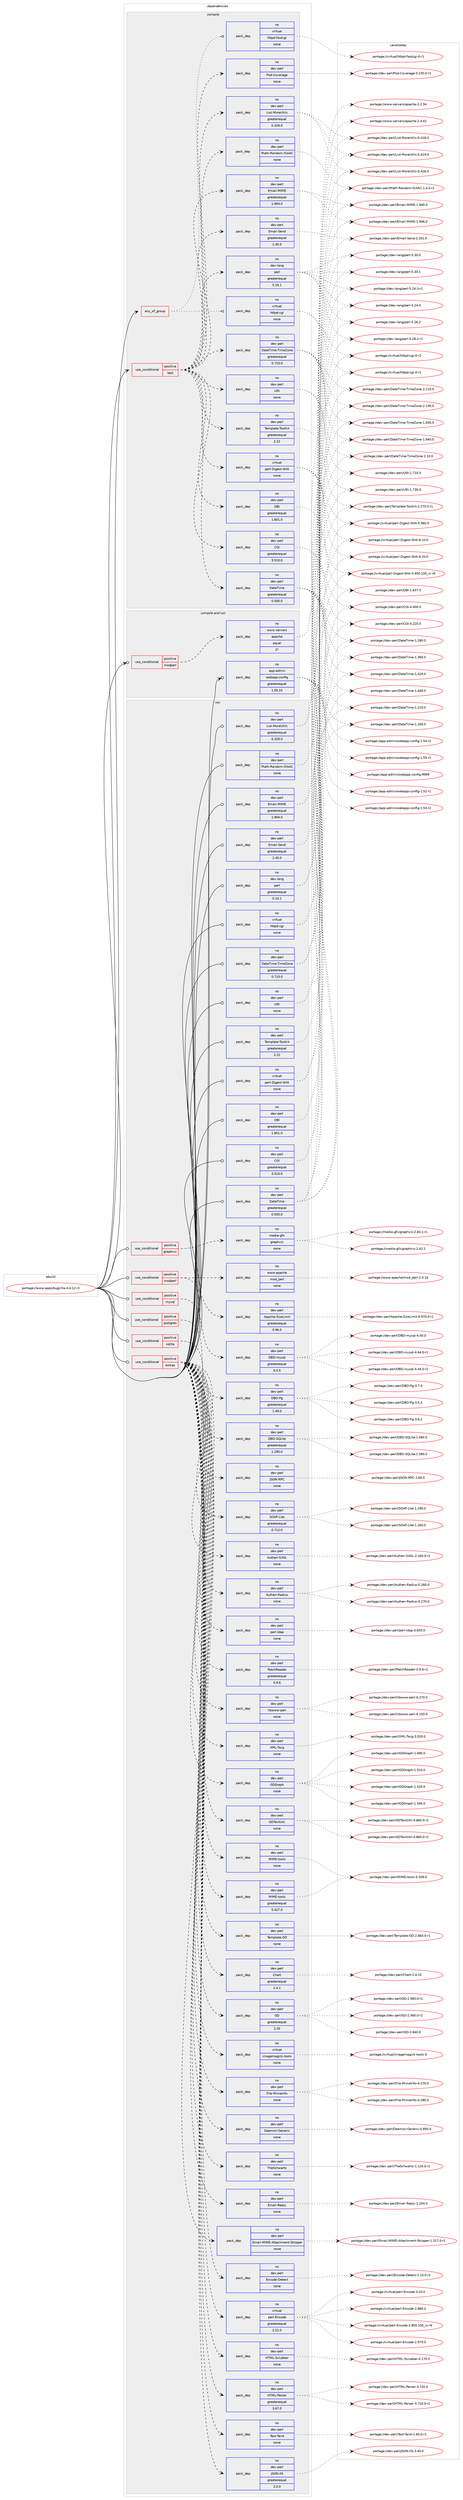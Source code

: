digraph prolog {

# *************
# Graph options
# *************

newrank=true;
concentrate=true;
compound=true;
graph [rankdir=LR,fontname=Helvetica,fontsize=10,ranksep=1.5];#, ranksep=2.5, nodesep=0.2];
edge  [arrowhead=vee];
node  [fontname=Helvetica,fontsize=10];

# **********
# The ebuild
# **********

subgraph cluster_leftcol {
color=gray;
rank=same;
label=<<i>ebuild</i>>;
id [label="portage://www-apps/bugzilla-4.4.12-r2", color=red, width=4, href="../www-apps/bugzilla-4.4.12-r2.svg"];
}

# ****************
# The dependencies
# ****************

subgraph cluster_midcol {
color=gray;
label=<<i>dependencies</i>>;
subgraph cluster_compile {
fillcolor="#eeeeee";
style=filled;
label=<<i>compile</i>>;
subgraph any7465 {
dependency436766 [label=<<TABLE BORDER="0" CELLBORDER="1" CELLSPACING="0" CELLPADDING="4"><TR><TD CELLPADDING="10">any_of_group</TD></TR></TABLE>>, shape=none, color=red];subgraph pack323791 {
dependency436767 [label=<<TABLE BORDER="0" CELLBORDER="1" CELLSPACING="0" CELLPADDING="4" WIDTH="220"><TR><TD ROWSPAN="6" CELLPADDING="30">pack_dep</TD></TR><TR><TD WIDTH="110">no</TD></TR><TR><TD>virtual</TD></TR><TR><TD>httpd-cgi</TD></TR><TR><TD>none</TD></TR><TR><TD></TD></TR></TABLE>>, shape=none, color=blue];
}
dependency436766:e -> dependency436767:w [weight=20,style="dotted",arrowhead="oinv"];
subgraph pack323792 {
dependency436768 [label=<<TABLE BORDER="0" CELLBORDER="1" CELLSPACING="0" CELLPADDING="4" WIDTH="220"><TR><TD ROWSPAN="6" CELLPADDING="30">pack_dep</TD></TR><TR><TD WIDTH="110">no</TD></TR><TR><TD>virtual</TD></TR><TR><TD>httpd-fastcgi</TD></TR><TR><TD>none</TD></TR><TR><TD></TD></TR></TABLE>>, shape=none, color=blue];
}
dependency436766:e -> dependency436768:w [weight=20,style="dotted",arrowhead="oinv"];
}
id:e -> dependency436766:w [weight=20,style="solid",arrowhead="vee"];
subgraph cond105246 {
dependency436769 [label=<<TABLE BORDER="0" CELLBORDER="1" CELLSPACING="0" CELLPADDING="4"><TR><TD ROWSPAN="3" CELLPADDING="10">use_conditional</TD></TR><TR><TD>positive</TD></TR><TR><TD>test</TD></TR></TABLE>>, shape=none, color=red];
subgraph pack323793 {
dependency436770 [label=<<TABLE BORDER="0" CELLBORDER="1" CELLSPACING="0" CELLPADDING="4" WIDTH="220"><TR><TD ROWSPAN="6" CELLPADDING="30">pack_dep</TD></TR><TR><TD WIDTH="110">no</TD></TR><TR><TD>dev-perl</TD></TR><TR><TD>Pod-Coverage</TD></TR><TR><TD>none</TD></TR><TR><TD></TD></TR></TABLE>>, shape=none, color=blue];
}
dependency436769:e -> dependency436770:w [weight=20,style="dashed",arrowhead="vee"];
subgraph pack323794 {
dependency436771 [label=<<TABLE BORDER="0" CELLBORDER="1" CELLSPACING="0" CELLPADDING="4" WIDTH="220"><TR><TD ROWSPAN="6" CELLPADDING="30">pack_dep</TD></TR><TR><TD WIDTH="110">no</TD></TR><TR><TD>dev-lang</TD></TR><TR><TD>perl</TD></TR><TR><TD>greaterequal</TD></TR><TR><TD>5.10.1</TD></TR></TABLE>>, shape=none, color=blue];
}
dependency436769:e -> dependency436771:w [weight=20,style="dashed",arrowhead="vee"];
subgraph pack323795 {
dependency436772 [label=<<TABLE BORDER="0" CELLBORDER="1" CELLSPACING="0" CELLPADDING="4" WIDTH="220"><TR><TD ROWSPAN="6" CELLPADDING="30">pack_dep</TD></TR><TR><TD WIDTH="110">no</TD></TR><TR><TD>dev-perl</TD></TR><TR><TD>CGI</TD></TR><TR><TD>greaterequal</TD></TR><TR><TD>3.510.0</TD></TR></TABLE>>, shape=none, color=blue];
}
dependency436769:e -> dependency436772:w [weight=20,style="dashed",arrowhead="vee"];
subgraph pack323796 {
dependency436773 [label=<<TABLE BORDER="0" CELLBORDER="1" CELLSPACING="0" CELLPADDING="4" WIDTH="220"><TR><TD ROWSPAN="6" CELLPADDING="30">pack_dep</TD></TR><TR><TD WIDTH="110">no</TD></TR><TR><TD>virtual</TD></TR><TR><TD>perl-Digest-SHA</TD></TR><TR><TD>none</TD></TR><TR><TD></TD></TR></TABLE>>, shape=none, color=blue];
}
dependency436769:e -> dependency436773:w [weight=20,style="dashed",arrowhead="vee"];
subgraph pack323797 {
dependency436774 [label=<<TABLE BORDER="0" CELLBORDER="1" CELLSPACING="0" CELLPADDING="4" WIDTH="220"><TR><TD ROWSPAN="6" CELLPADDING="30">pack_dep</TD></TR><TR><TD WIDTH="110">no</TD></TR><TR><TD>dev-perl</TD></TR><TR><TD>DateTime</TD></TR><TR><TD>greaterequal</TD></TR><TR><TD>0.500.0</TD></TR></TABLE>>, shape=none, color=blue];
}
dependency436769:e -> dependency436774:w [weight=20,style="dashed",arrowhead="vee"];
subgraph pack323798 {
dependency436775 [label=<<TABLE BORDER="0" CELLBORDER="1" CELLSPACING="0" CELLPADDING="4" WIDTH="220"><TR><TD ROWSPAN="6" CELLPADDING="30">pack_dep</TD></TR><TR><TD WIDTH="110">no</TD></TR><TR><TD>dev-perl</TD></TR><TR><TD>DateTime-TimeZone</TD></TR><TR><TD>greaterequal</TD></TR><TR><TD>0.710.0</TD></TR></TABLE>>, shape=none, color=blue];
}
dependency436769:e -> dependency436775:w [weight=20,style="dashed",arrowhead="vee"];
subgraph pack323799 {
dependency436776 [label=<<TABLE BORDER="0" CELLBORDER="1" CELLSPACING="0" CELLPADDING="4" WIDTH="220"><TR><TD ROWSPAN="6" CELLPADDING="30">pack_dep</TD></TR><TR><TD WIDTH="110">no</TD></TR><TR><TD>dev-perl</TD></TR><TR><TD>DBI</TD></TR><TR><TD>greaterequal</TD></TR><TR><TD>1.601.0</TD></TR></TABLE>>, shape=none, color=blue];
}
dependency436769:e -> dependency436776:w [weight=20,style="dashed",arrowhead="vee"];
subgraph pack323800 {
dependency436777 [label=<<TABLE BORDER="0" CELLBORDER="1" CELLSPACING="0" CELLPADDING="4" WIDTH="220"><TR><TD ROWSPAN="6" CELLPADDING="30">pack_dep</TD></TR><TR><TD WIDTH="110">no</TD></TR><TR><TD>dev-perl</TD></TR><TR><TD>Template-Toolkit</TD></TR><TR><TD>greaterequal</TD></TR><TR><TD>2.22</TD></TR></TABLE>>, shape=none, color=blue];
}
dependency436769:e -> dependency436777:w [weight=20,style="dashed",arrowhead="vee"];
subgraph pack323801 {
dependency436778 [label=<<TABLE BORDER="0" CELLBORDER="1" CELLSPACING="0" CELLPADDING="4" WIDTH="220"><TR><TD ROWSPAN="6" CELLPADDING="30">pack_dep</TD></TR><TR><TD WIDTH="110">no</TD></TR><TR><TD>dev-perl</TD></TR><TR><TD>Email-Send</TD></TR><TR><TD>greaterequal</TD></TR><TR><TD>2.40.0</TD></TR></TABLE>>, shape=none, color=blue];
}
dependency436769:e -> dependency436778:w [weight=20,style="dashed",arrowhead="vee"];
subgraph pack323802 {
dependency436779 [label=<<TABLE BORDER="0" CELLBORDER="1" CELLSPACING="0" CELLPADDING="4" WIDTH="220"><TR><TD ROWSPAN="6" CELLPADDING="30">pack_dep</TD></TR><TR><TD WIDTH="110">no</TD></TR><TR><TD>dev-perl</TD></TR><TR><TD>Email-MIME</TD></TR><TR><TD>greaterequal</TD></TR><TR><TD>1.904.0</TD></TR></TABLE>>, shape=none, color=blue];
}
dependency436769:e -> dependency436779:w [weight=20,style="dashed",arrowhead="vee"];
subgraph pack323803 {
dependency436780 [label=<<TABLE BORDER="0" CELLBORDER="1" CELLSPACING="0" CELLPADDING="4" WIDTH="220"><TR><TD ROWSPAN="6" CELLPADDING="30">pack_dep</TD></TR><TR><TD WIDTH="110">no</TD></TR><TR><TD>dev-perl</TD></TR><TR><TD>URI</TD></TR><TR><TD>none</TD></TR><TR><TD></TD></TR></TABLE>>, shape=none, color=blue];
}
dependency436769:e -> dependency436780:w [weight=20,style="dashed",arrowhead="vee"];
subgraph pack323804 {
dependency436781 [label=<<TABLE BORDER="0" CELLBORDER="1" CELLSPACING="0" CELLPADDING="4" WIDTH="220"><TR><TD ROWSPAN="6" CELLPADDING="30">pack_dep</TD></TR><TR><TD WIDTH="110">no</TD></TR><TR><TD>dev-perl</TD></TR><TR><TD>List-MoreUtils</TD></TR><TR><TD>greaterequal</TD></TR><TR><TD>0.329.0</TD></TR></TABLE>>, shape=none, color=blue];
}
dependency436769:e -> dependency436781:w [weight=20,style="dashed",arrowhead="vee"];
subgraph pack323805 {
dependency436782 [label=<<TABLE BORDER="0" CELLBORDER="1" CELLSPACING="0" CELLPADDING="4" WIDTH="220"><TR><TD ROWSPAN="6" CELLPADDING="30">pack_dep</TD></TR><TR><TD WIDTH="110">no</TD></TR><TR><TD>dev-perl</TD></TR><TR><TD>Math-Random-ISAAC</TD></TR><TR><TD>none</TD></TR><TR><TD></TD></TR></TABLE>>, shape=none, color=blue];
}
dependency436769:e -> dependency436782:w [weight=20,style="dashed",arrowhead="vee"];
}
id:e -> dependency436769:w [weight=20,style="solid",arrowhead="vee"];
}
subgraph cluster_compileandrun {
fillcolor="#eeeeee";
style=filled;
label=<<i>compile and run</i>>;
subgraph cond105247 {
dependency436783 [label=<<TABLE BORDER="0" CELLBORDER="1" CELLSPACING="0" CELLPADDING="4"><TR><TD ROWSPAN="3" CELLPADDING="10">use_conditional</TD></TR><TR><TD>positive</TD></TR><TR><TD>modperl</TD></TR></TABLE>>, shape=none, color=red];
subgraph pack323806 {
dependency436784 [label=<<TABLE BORDER="0" CELLBORDER="1" CELLSPACING="0" CELLPADDING="4" WIDTH="220"><TR><TD ROWSPAN="6" CELLPADDING="30">pack_dep</TD></TR><TR><TD WIDTH="110">no</TD></TR><TR><TD>www-servers</TD></TR><TR><TD>apache</TD></TR><TR><TD>equal</TD></TR><TR><TD>2*</TD></TR></TABLE>>, shape=none, color=blue];
}
dependency436783:e -> dependency436784:w [weight=20,style="dashed",arrowhead="vee"];
}
id:e -> dependency436783:w [weight=20,style="solid",arrowhead="odotvee"];
subgraph pack323807 {
dependency436785 [label=<<TABLE BORDER="0" CELLBORDER="1" CELLSPACING="0" CELLPADDING="4" WIDTH="220"><TR><TD ROWSPAN="6" CELLPADDING="30">pack_dep</TD></TR><TR><TD WIDTH="110">no</TD></TR><TR><TD>app-admin</TD></TR><TR><TD>webapp-config</TD></TR><TR><TD>greaterequal</TD></TR><TR><TD>1.50.15</TD></TR></TABLE>>, shape=none, color=blue];
}
id:e -> dependency436785:w [weight=20,style="solid",arrowhead="odotvee"];
}
subgraph cluster_run {
fillcolor="#eeeeee";
style=filled;
label=<<i>run</i>>;
subgraph cond105248 {
dependency436786 [label=<<TABLE BORDER="0" CELLBORDER="1" CELLSPACING="0" CELLPADDING="4"><TR><TD ROWSPAN="3" CELLPADDING="10">use_conditional</TD></TR><TR><TD>positive</TD></TR><TR><TD>extras</TD></TR></TABLE>>, shape=none, color=red];
subgraph pack323808 {
dependency436787 [label=<<TABLE BORDER="0" CELLBORDER="1" CELLSPACING="0" CELLPADDING="4" WIDTH="220"><TR><TD ROWSPAN="6" CELLPADDING="30">pack_dep</TD></TR><TR><TD WIDTH="110">no</TD></TR><TR><TD>dev-perl</TD></TR><TR><TD>GD</TD></TR><TR><TD>greaterequal</TD></TR><TR><TD>2.35</TD></TR></TABLE>>, shape=none, color=blue];
}
dependency436786:e -> dependency436787:w [weight=20,style="dashed",arrowhead="vee"];
subgraph pack323809 {
dependency436788 [label=<<TABLE BORDER="0" CELLBORDER="1" CELLSPACING="0" CELLPADDING="4" WIDTH="220"><TR><TD ROWSPAN="6" CELLPADDING="30">pack_dep</TD></TR><TR><TD WIDTH="110">no</TD></TR><TR><TD>dev-perl</TD></TR><TR><TD>Chart</TD></TR><TR><TD>greaterequal</TD></TR><TR><TD>2.4.1</TD></TR></TABLE>>, shape=none, color=blue];
}
dependency436786:e -> dependency436788:w [weight=20,style="dashed",arrowhead="vee"];
subgraph pack323810 {
dependency436789 [label=<<TABLE BORDER="0" CELLBORDER="1" CELLSPACING="0" CELLPADDING="4" WIDTH="220"><TR><TD ROWSPAN="6" CELLPADDING="30">pack_dep</TD></TR><TR><TD WIDTH="110">no</TD></TR><TR><TD>dev-perl</TD></TR><TR><TD>Template-GD</TD></TR><TR><TD>none</TD></TR><TR><TD></TD></TR></TABLE>>, shape=none, color=blue];
}
dependency436786:e -> dependency436789:w [weight=20,style="dashed",arrowhead="vee"];
subgraph pack323811 {
dependency436790 [label=<<TABLE BORDER="0" CELLBORDER="1" CELLSPACING="0" CELLPADDING="4" WIDTH="220"><TR><TD ROWSPAN="6" CELLPADDING="30">pack_dep</TD></TR><TR><TD WIDTH="110">no</TD></TR><TR><TD>dev-perl</TD></TR><TR><TD>GDTextUtil</TD></TR><TR><TD>none</TD></TR><TR><TD></TD></TR></TABLE>>, shape=none, color=blue];
}
dependency436786:e -> dependency436790:w [weight=20,style="dashed",arrowhead="vee"];
subgraph pack323812 {
dependency436791 [label=<<TABLE BORDER="0" CELLBORDER="1" CELLSPACING="0" CELLPADDING="4" WIDTH="220"><TR><TD ROWSPAN="6" CELLPADDING="30">pack_dep</TD></TR><TR><TD WIDTH="110">no</TD></TR><TR><TD>dev-perl</TD></TR><TR><TD>GDGraph</TD></TR><TR><TD>none</TD></TR><TR><TD></TD></TR></TABLE>>, shape=none, color=blue];
}
dependency436786:e -> dependency436791:w [weight=20,style="dashed",arrowhead="vee"];
subgraph pack323813 {
dependency436792 [label=<<TABLE BORDER="0" CELLBORDER="1" CELLSPACING="0" CELLPADDING="4" WIDTH="220"><TR><TD ROWSPAN="6" CELLPADDING="30">pack_dep</TD></TR><TR><TD WIDTH="110">no</TD></TR><TR><TD>dev-perl</TD></TR><TR><TD>XML-Twig</TD></TR><TR><TD>none</TD></TR><TR><TD></TD></TR></TABLE>>, shape=none, color=blue];
}
dependency436786:e -> dependency436792:w [weight=20,style="dashed",arrowhead="vee"];
subgraph pack323814 {
dependency436793 [label=<<TABLE BORDER="0" CELLBORDER="1" CELLSPACING="0" CELLPADDING="4" WIDTH="220"><TR><TD ROWSPAN="6" CELLPADDING="30">pack_dep</TD></TR><TR><TD WIDTH="110">no</TD></TR><TR><TD>dev-perl</TD></TR><TR><TD>MIME-tools</TD></TR><TR><TD>greaterequal</TD></TR><TR><TD>5.427.0</TD></TR></TABLE>>, shape=none, color=blue];
}
dependency436786:e -> dependency436793:w [weight=20,style="dashed",arrowhead="vee"];
subgraph pack323815 {
dependency436794 [label=<<TABLE BORDER="0" CELLBORDER="1" CELLSPACING="0" CELLPADDING="4" WIDTH="220"><TR><TD ROWSPAN="6" CELLPADDING="30">pack_dep</TD></TR><TR><TD WIDTH="110">no</TD></TR><TR><TD>dev-perl</TD></TR><TR><TD>libwww-perl</TD></TR><TR><TD>none</TD></TR><TR><TD></TD></TR></TABLE>>, shape=none, color=blue];
}
dependency436786:e -> dependency436794:w [weight=20,style="dashed",arrowhead="vee"];
subgraph pack323816 {
dependency436795 [label=<<TABLE BORDER="0" CELLBORDER="1" CELLSPACING="0" CELLPADDING="4" WIDTH="220"><TR><TD ROWSPAN="6" CELLPADDING="30">pack_dep</TD></TR><TR><TD WIDTH="110">no</TD></TR><TR><TD>dev-perl</TD></TR><TR><TD>PatchReader</TD></TR><TR><TD>greaterequal</TD></TR><TR><TD>0.9.6</TD></TR></TABLE>>, shape=none, color=blue];
}
dependency436786:e -> dependency436795:w [weight=20,style="dashed",arrowhead="vee"];
subgraph pack323817 {
dependency436796 [label=<<TABLE BORDER="0" CELLBORDER="1" CELLSPACING="0" CELLPADDING="4" WIDTH="220"><TR><TD ROWSPAN="6" CELLPADDING="30">pack_dep</TD></TR><TR><TD WIDTH="110">no</TD></TR><TR><TD>dev-perl</TD></TR><TR><TD>perl-ldap</TD></TR><TR><TD>none</TD></TR><TR><TD></TD></TR></TABLE>>, shape=none, color=blue];
}
dependency436786:e -> dependency436796:w [weight=20,style="dashed",arrowhead="vee"];
subgraph pack323818 {
dependency436797 [label=<<TABLE BORDER="0" CELLBORDER="1" CELLSPACING="0" CELLPADDING="4" WIDTH="220"><TR><TD ROWSPAN="6" CELLPADDING="30">pack_dep</TD></TR><TR><TD WIDTH="110">no</TD></TR><TR><TD>dev-perl</TD></TR><TR><TD>Authen-Radius</TD></TR><TR><TD>none</TD></TR><TR><TD></TD></TR></TABLE>>, shape=none, color=blue];
}
dependency436786:e -> dependency436797:w [weight=20,style="dashed",arrowhead="vee"];
subgraph pack323819 {
dependency436798 [label=<<TABLE BORDER="0" CELLBORDER="1" CELLSPACING="0" CELLPADDING="4" WIDTH="220"><TR><TD ROWSPAN="6" CELLPADDING="30">pack_dep</TD></TR><TR><TD WIDTH="110">no</TD></TR><TR><TD>dev-perl</TD></TR><TR><TD>Authen-SASL</TD></TR><TR><TD>none</TD></TR><TR><TD></TD></TR></TABLE>>, shape=none, color=blue];
}
dependency436786:e -> dependency436798:w [weight=20,style="dashed",arrowhead="vee"];
subgraph pack323820 {
dependency436799 [label=<<TABLE BORDER="0" CELLBORDER="1" CELLSPACING="0" CELLPADDING="4" WIDTH="220"><TR><TD ROWSPAN="6" CELLPADDING="30">pack_dep</TD></TR><TR><TD WIDTH="110">no</TD></TR><TR><TD>dev-perl</TD></TR><TR><TD>SOAP-Lite</TD></TR><TR><TD>greaterequal</TD></TR><TR><TD>0.712.0</TD></TR></TABLE>>, shape=none, color=blue];
}
dependency436786:e -> dependency436799:w [weight=20,style="dashed",arrowhead="vee"];
subgraph pack323821 {
dependency436800 [label=<<TABLE BORDER="0" CELLBORDER="1" CELLSPACING="0" CELLPADDING="4" WIDTH="220"><TR><TD ROWSPAN="6" CELLPADDING="30">pack_dep</TD></TR><TR><TD WIDTH="110">no</TD></TR><TR><TD>dev-perl</TD></TR><TR><TD>JSON-RPC</TD></TR><TR><TD>none</TD></TR><TR><TD></TD></TR></TABLE>>, shape=none, color=blue];
}
dependency436786:e -> dependency436800:w [weight=20,style="dashed",arrowhead="vee"];
subgraph pack323822 {
dependency436801 [label=<<TABLE BORDER="0" CELLBORDER="1" CELLSPACING="0" CELLPADDING="4" WIDTH="220"><TR><TD ROWSPAN="6" CELLPADDING="30">pack_dep</TD></TR><TR><TD WIDTH="110">no</TD></TR><TR><TD>dev-perl</TD></TR><TR><TD>JSON-XS</TD></TR><TR><TD>greaterequal</TD></TR><TR><TD>2.0.0</TD></TR></TABLE>>, shape=none, color=blue];
}
dependency436786:e -> dependency436801:w [weight=20,style="dashed",arrowhead="vee"];
subgraph pack323823 {
dependency436802 [label=<<TABLE BORDER="0" CELLBORDER="1" CELLSPACING="0" CELLPADDING="4" WIDTH="220"><TR><TD ROWSPAN="6" CELLPADDING="30">pack_dep</TD></TR><TR><TD WIDTH="110">no</TD></TR><TR><TD>dev-perl</TD></TR><TR><TD>Test-Taint</TD></TR><TR><TD>none</TD></TR><TR><TD></TD></TR></TABLE>>, shape=none, color=blue];
}
dependency436786:e -> dependency436802:w [weight=20,style="dashed",arrowhead="vee"];
subgraph pack323824 {
dependency436803 [label=<<TABLE BORDER="0" CELLBORDER="1" CELLSPACING="0" CELLPADDING="4" WIDTH="220"><TR><TD ROWSPAN="6" CELLPADDING="30">pack_dep</TD></TR><TR><TD WIDTH="110">no</TD></TR><TR><TD>dev-perl</TD></TR><TR><TD>HTML-Parser</TD></TR><TR><TD>greaterequal</TD></TR><TR><TD>3.67.0</TD></TR></TABLE>>, shape=none, color=blue];
}
dependency436786:e -> dependency436803:w [weight=20,style="dashed",arrowhead="vee"];
subgraph pack323825 {
dependency436804 [label=<<TABLE BORDER="0" CELLBORDER="1" CELLSPACING="0" CELLPADDING="4" WIDTH="220"><TR><TD ROWSPAN="6" CELLPADDING="30">pack_dep</TD></TR><TR><TD WIDTH="110">no</TD></TR><TR><TD>dev-perl</TD></TR><TR><TD>HTML-Scrubber</TD></TR><TR><TD>none</TD></TR><TR><TD></TD></TR></TABLE>>, shape=none, color=blue];
}
dependency436786:e -> dependency436804:w [weight=20,style="dashed",arrowhead="vee"];
subgraph pack323826 {
dependency436805 [label=<<TABLE BORDER="0" CELLBORDER="1" CELLSPACING="0" CELLPADDING="4" WIDTH="220"><TR><TD ROWSPAN="6" CELLPADDING="30">pack_dep</TD></TR><TR><TD WIDTH="110">no</TD></TR><TR><TD>virtual</TD></TR><TR><TD>perl-Encode</TD></TR><TR><TD>greaterequal</TD></TR><TR><TD>2.21.0</TD></TR></TABLE>>, shape=none, color=blue];
}
dependency436786:e -> dependency436805:w [weight=20,style="dashed",arrowhead="vee"];
subgraph pack323827 {
dependency436806 [label=<<TABLE BORDER="0" CELLBORDER="1" CELLSPACING="0" CELLPADDING="4" WIDTH="220"><TR><TD ROWSPAN="6" CELLPADDING="30">pack_dep</TD></TR><TR><TD WIDTH="110">no</TD></TR><TR><TD>dev-perl</TD></TR><TR><TD>Encode-Detect</TD></TR><TR><TD>none</TD></TR><TR><TD></TD></TR></TABLE>>, shape=none, color=blue];
}
dependency436786:e -> dependency436806:w [weight=20,style="dashed",arrowhead="vee"];
subgraph pack323828 {
dependency436807 [label=<<TABLE BORDER="0" CELLBORDER="1" CELLSPACING="0" CELLPADDING="4" WIDTH="220"><TR><TD ROWSPAN="6" CELLPADDING="30">pack_dep</TD></TR><TR><TD WIDTH="110">no</TD></TR><TR><TD>dev-perl</TD></TR><TR><TD>Email-MIME-Attachment-Stripper</TD></TR><TR><TD>none</TD></TR><TR><TD></TD></TR></TABLE>>, shape=none, color=blue];
}
dependency436786:e -> dependency436807:w [weight=20,style="dashed",arrowhead="vee"];
subgraph pack323829 {
dependency436808 [label=<<TABLE BORDER="0" CELLBORDER="1" CELLSPACING="0" CELLPADDING="4" WIDTH="220"><TR><TD ROWSPAN="6" CELLPADDING="30">pack_dep</TD></TR><TR><TD WIDTH="110">no</TD></TR><TR><TD>dev-perl</TD></TR><TR><TD>Email-Reply</TD></TR><TR><TD>none</TD></TR><TR><TD></TD></TR></TABLE>>, shape=none, color=blue];
}
dependency436786:e -> dependency436808:w [weight=20,style="dashed",arrowhead="vee"];
subgraph pack323830 {
dependency436809 [label=<<TABLE BORDER="0" CELLBORDER="1" CELLSPACING="0" CELLPADDING="4" WIDTH="220"><TR><TD ROWSPAN="6" CELLPADDING="30">pack_dep</TD></TR><TR><TD WIDTH="110">no</TD></TR><TR><TD>dev-perl</TD></TR><TR><TD>TheSchwartz</TD></TR><TR><TD>none</TD></TR><TR><TD></TD></TR></TABLE>>, shape=none, color=blue];
}
dependency436786:e -> dependency436809:w [weight=20,style="dashed",arrowhead="vee"];
subgraph pack323831 {
dependency436810 [label=<<TABLE BORDER="0" CELLBORDER="1" CELLSPACING="0" CELLPADDING="4" WIDTH="220"><TR><TD ROWSPAN="6" CELLPADDING="30">pack_dep</TD></TR><TR><TD WIDTH="110">no</TD></TR><TR><TD>dev-perl</TD></TR><TR><TD>Daemon-Generic</TD></TR><TR><TD>none</TD></TR><TR><TD></TD></TR></TABLE>>, shape=none, color=blue];
}
dependency436786:e -> dependency436810:w [weight=20,style="dashed",arrowhead="vee"];
subgraph pack323832 {
dependency436811 [label=<<TABLE BORDER="0" CELLBORDER="1" CELLSPACING="0" CELLPADDING="4" WIDTH="220"><TR><TD ROWSPAN="6" CELLPADDING="30">pack_dep</TD></TR><TR><TD WIDTH="110">no</TD></TR><TR><TD>dev-perl</TD></TR><TR><TD>File-MimeInfo</TD></TR><TR><TD>none</TD></TR><TR><TD></TD></TR></TABLE>>, shape=none, color=blue];
}
dependency436786:e -> dependency436811:w [weight=20,style="dashed",arrowhead="vee"];
subgraph pack323833 {
dependency436812 [label=<<TABLE BORDER="0" CELLBORDER="1" CELLSPACING="0" CELLPADDING="4" WIDTH="220"><TR><TD ROWSPAN="6" CELLPADDING="30">pack_dep</TD></TR><TR><TD WIDTH="110">no</TD></TR><TR><TD>virtual</TD></TR><TR><TD>imagemagick-tools</TD></TR><TR><TD>none</TD></TR><TR><TD></TD></TR></TABLE>>, shape=none, color=blue];
}
dependency436786:e -> dependency436812:w [weight=20,style="dashed",arrowhead="vee"];
subgraph pack323834 {
dependency436813 [label=<<TABLE BORDER="0" CELLBORDER="1" CELLSPACING="0" CELLPADDING="4" WIDTH="220"><TR><TD ROWSPAN="6" CELLPADDING="30">pack_dep</TD></TR><TR><TD WIDTH="110">no</TD></TR><TR><TD>dev-perl</TD></TR><TR><TD>MIME-tools</TD></TR><TR><TD>none</TD></TR><TR><TD></TD></TR></TABLE>>, shape=none, color=blue];
}
dependency436786:e -> dependency436813:w [weight=20,style="dashed",arrowhead="vee"];
}
id:e -> dependency436786:w [weight=20,style="solid",arrowhead="odot"];
subgraph cond105249 {
dependency436814 [label=<<TABLE BORDER="0" CELLBORDER="1" CELLSPACING="0" CELLPADDING="4"><TR><TD ROWSPAN="3" CELLPADDING="10">use_conditional</TD></TR><TR><TD>positive</TD></TR><TR><TD>graphviz</TD></TR></TABLE>>, shape=none, color=red];
subgraph pack323835 {
dependency436815 [label=<<TABLE BORDER="0" CELLBORDER="1" CELLSPACING="0" CELLPADDING="4" WIDTH="220"><TR><TD ROWSPAN="6" CELLPADDING="30">pack_dep</TD></TR><TR><TD WIDTH="110">no</TD></TR><TR><TD>media-gfx</TD></TR><TR><TD>graphviz</TD></TR><TR><TD>none</TD></TR><TR><TD></TD></TR></TABLE>>, shape=none, color=blue];
}
dependency436814:e -> dependency436815:w [weight=20,style="dashed",arrowhead="vee"];
}
id:e -> dependency436814:w [weight=20,style="solid",arrowhead="odot"];
subgraph cond105250 {
dependency436816 [label=<<TABLE BORDER="0" CELLBORDER="1" CELLSPACING="0" CELLPADDING="4"><TR><TD ROWSPAN="3" CELLPADDING="10">use_conditional</TD></TR><TR><TD>positive</TD></TR><TR><TD>modperl</TD></TR></TABLE>>, shape=none, color=red];
subgraph pack323836 {
dependency436817 [label=<<TABLE BORDER="0" CELLBORDER="1" CELLSPACING="0" CELLPADDING="4" WIDTH="220"><TR><TD ROWSPAN="6" CELLPADDING="30">pack_dep</TD></TR><TR><TD WIDTH="110">no</TD></TR><TR><TD>www-apache</TD></TR><TR><TD>mod_perl</TD></TR><TR><TD>none</TD></TR><TR><TD></TD></TR></TABLE>>, shape=none, color=blue];
}
dependency436816:e -> dependency436817:w [weight=20,style="dashed",arrowhead="vee"];
subgraph pack323837 {
dependency436818 [label=<<TABLE BORDER="0" CELLBORDER="1" CELLSPACING="0" CELLPADDING="4" WIDTH="220"><TR><TD ROWSPAN="6" CELLPADDING="30">pack_dep</TD></TR><TR><TD WIDTH="110">no</TD></TR><TR><TD>dev-perl</TD></TR><TR><TD>Apache-SizeLimit</TD></TR><TR><TD>greaterequal</TD></TR><TR><TD>0.96.0</TD></TR></TABLE>>, shape=none, color=blue];
}
dependency436816:e -> dependency436818:w [weight=20,style="dashed",arrowhead="vee"];
}
id:e -> dependency436816:w [weight=20,style="solid",arrowhead="odot"];
subgraph cond105251 {
dependency436819 [label=<<TABLE BORDER="0" CELLBORDER="1" CELLSPACING="0" CELLPADDING="4"><TR><TD ROWSPAN="3" CELLPADDING="10">use_conditional</TD></TR><TR><TD>positive</TD></TR><TR><TD>mysql</TD></TR></TABLE>>, shape=none, color=red];
subgraph pack323838 {
dependency436820 [label=<<TABLE BORDER="0" CELLBORDER="1" CELLSPACING="0" CELLPADDING="4" WIDTH="220"><TR><TD ROWSPAN="6" CELLPADDING="30">pack_dep</TD></TR><TR><TD WIDTH="110">no</TD></TR><TR><TD>dev-perl</TD></TR><TR><TD>DBD-mysql</TD></TR><TR><TD>greaterequal</TD></TR><TR><TD>4.0.5</TD></TR></TABLE>>, shape=none, color=blue];
}
dependency436819:e -> dependency436820:w [weight=20,style="dashed",arrowhead="vee"];
}
id:e -> dependency436819:w [weight=20,style="solid",arrowhead="odot"];
subgraph cond105252 {
dependency436821 [label=<<TABLE BORDER="0" CELLBORDER="1" CELLSPACING="0" CELLPADDING="4"><TR><TD ROWSPAN="3" CELLPADDING="10">use_conditional</TD></TR><TR><TD>positive</TD></TR><TR><TD>postgres</TD></TR></TABLE>>, shape=none, color=red];
subgraph pack323839 {
dependency436822 [label=<<TABLE BORDER="0" CELLBORDER="1" CELLSPACING="0" CELLPADDING="4" WIDTH="220"><TR><TD ROWSPAN="6" CELLPADDING="30">pack_dep</TD></TR><TR><TD WIDTH="110">no</TD></TR><TR><TD>dev-perl</TD></TR><TR><TD>DBD-Pg</TD></TR><TR><TD>greaterequal</TD></TR><TR><TD>1.49.0</TD></TR></TABLE>>, shape=none, color=blue];
}
dependency436821:e -> dependency436822:w [weight=20,style="dashed",arrowhead="vee"];
}
id:e -> dependency436821:w [weight=20,style="solid",arrowhead="odot"];
subgraph cond105253 {
dependency436823 [label=<<TABLE BORDER="0" CELLBORDER="1" CELLSPACING="0" CELLPADDING="4"><TR><TD ROWSPAN="3" CELLPADDING="10">use_conditional</TD></TR><TR><TD>positive</TD></TR><TR><TD>sqlite</TD></TR></TABLE>>, shape=none, color=red];
subgraph pack323840 {
dependency436824 [label=<<TABLE BORDER="0" CELLBORDER="1" CELLSPACING="0" CELLPADDING="4" WIDTH="220"><TR><TD ROWSPAN="6" CELLPADDING="30">pack_dep</TD></TR><TR><TD WIDTH="110">no</TD></TR><TR><TD>dev-perl</TD></TR><TR><TD>DBD-SQLite</TD></TR><TR><TD>greaterequal</TD></TR><TR><TD>1.290.0</TD></TR></TABLE>>, shape=none, color=blue];
}
dependency436823:e -> dependency436824:w [weight=20,style="dashed",arrowhead="vee"];
}
id:e -> dependency436823:w [weight=20,style="solid",arrowhead="odot"];
subgraph pack323841 {
dependency436825 [label=<<TABLE BORDER="0" CELLBORDER="1" CELLSPACING="0" CELLPADDING="4" WIDTH="220"><TR><TD ROWSPAN="6" CELLPADDING="30">pack_dep</TD></TR><TR><TD WIDTH="110">no</TD></TR><TR><TD>dev-lang</TD></TR><TR><TD>perl</TD></TR><TR><TD>greaterequal</TD></TR><TR><TD>5.10.1</TD></TR></TABLE>>, shape=none, color=blue];
}
id:e -> dependency436825:w [weight=20,style="solid",arrowhead="odot"];
subgraph pack323842 {
dependency436826 [label=<<TABLE BORDER="0" CELLBORDER="1" CELLSPACING="0" CELLPADDING="4" WIDTH="220"><TR><TD ROWSPAN="6" CELLPADDING="30">pack_dep</TD></TR><TR><TD WIDTH="110">no</TD></TR><TR><TD>dev-perl</TD></TR><TR><TD>CGI</TD></TR><TR><TD>greaterequal</TD></TR><TR><TD>3.510.0</TD></TR></TABLE>>, shape=none, color=blue];
}
id:e -> dependency436826:w [weight=20,style="solid",arrowhead="odot"];
subgraph pack323843 {
dependency436827 [label=<<TABLE BORDER="0" CELLBORDER="1" CELLSPACING="0" CELLPADDING="4" WIDTH="220"><TR><TD ROWSPAN="6" CELLPADDING="30">pack_dep</TD></TR><TR><TD WIDTH="110">no</TD></TR><TR><TD>dev-perl</TD></TR><TR><TD>DBI</TD></TR><TR><TD>greaterequal</TD></TR><TR><TD>1.601.0</TD></TR></TABLE>>, shape=none, color=blue];
}
id:e -> dependency436827:w [weight=20,style="solid",arrowhead="odot"];
subgraph pack323844 {
dependency436828 [label=<<TABLE BORDER="0" CELLBORDER="1" CELLSPACING="0" CELLPADDING="4" WIDTH="220"><TR><TD ROWSPAN="6" CELLPADDING="30">pack_dep</TD></TR><TR><TD WIDTH="110">no</TD></TR><TR><TD>dev-perl</TD></TR><TR><TD>DateTime</TD></TR><TR><TD>greaterequal</TD></TR><TR><TD>0.500.0</TD></TR></TABLE>>, shape=none, color=blue];
}
id:e -> dependency436828:w [weight=20,style="solid",arrowhead="odot"];
subgraph pack323845 {
dependency436829 [label=<<TABLE BORDER="0" CELLBORDER="1" CELLSPACING="0" CELLPADDING="4" WIDTH="220"><TR><TD ROWSPAN="6" CELLPADDING="30">pack_dep</TD></TR><TR><TD WIDTH="110">no</TD></TR><TR><TD>dev-perl</TD></TR><TR><TD>DateTime-TimeZone</TD></TR><TR><TD>greaterequal</TD></TR><TR><TD>0.710.0</TD></TR></TABLE>>, shape=none, color=blue];
}
id:e -> dependency436829:w [weight=20,style="solid",arrowhead="odot"];
subgraph pack323846 {
dependency436830 [label=<<TABLE BORDER="0" CELLBORDER="1" CELLSPACING="0" CELLPADDING="4" WIDTH="220"><TR><TD ROWSPAN="6" CELLPADDING="30">pack_dep</TD></TR><TR><TD WIDTH="110">no</TD></TR><TR><TD>dev-perl</TD></TR><TR><TD>Email-MIME</TD></TR><TR><TD>greaterequal</TD></TR><TR><TD>1.904.0</TD></TR></TABLE>>, shape=none, color=blue];
}
id:e -> dependency436830:w [weight=20,style="solid",arrowhead="odot"];
subgraph pack323847 {
dependency436831 [label=<<TABLE BORDER="0" CELLBORDER="1" CELLSPACING="0" CELLPADDING="4" WIDTH="220"><TR><TD ROWSPAN="6" CELLPADDING="30">pack_dep</TD></TR><TR><TD WIDTH="110">no</TD></TR><TR><TD>dev-perl</TD></TR><TR><TD>Email-Send</TD></TR><TR><TD>greaterequal</TD></TR><TR><TD>2.40.0</TD></TR></TABLE>>, shape=none, color=blue];
}
id:e -> dependency436831:w [weight=20,style="solid",arrowhead="odot"];
subgraph pack323848 {
dependency436832 [label=<<TABLE BORDER="0" CELLBORDER="1" CELLSPACING="0" CELLPADDING="4" WIDTH="220"><TR><TD ROWSPAN="6" CELLPADDING="30">pack_dep</TD></TR><TR><TD WIDTH="110">no</TD></TR><TR><TD>dev-perl</TD></TR><TR><TD>List-MoreUtils</TD></TR><TR><TD>greaterequal</TD></TR><TR><TD>0.329.0</TD></TR></TABLE>>, shape=none, color=blue];
}
id:e -> dependency436832:w [weight=20,style="solid",arrowhead="odot"];
subgraph pack323849 {
dependency436833 [label=<<TABLE BORDER="0" CELLBORDER="1" CELLSPACING="0" CELLPADDING="4" WIDTH="220"><TR><TD ROWSPAN="6" CELLPADDING="30">pack_dep</TD></TR><TR><TD WIDTH="110">no</TD></TR><TR><TD>dev-perl</TD></TR><TR><TD>Math-Random-ISAAC</TD></TR><TR><TD>none</TD></TR><TR><TD></TD></TR></TABLE>>, shape=none, color=blue];
}
id:e -> dependency436833:w [weight=20,style="solid",arrowhead="odot"];
subgraph pack323850 {
dependency436834 [label=<<TABLE BORDER="0" CELLBORDER="1" CELLSPACING="0" CELLPADDING="4" WIDTH="220"><TR><TD ROWSPAN="6" CELLPADDING="30">pack_dep</TD></TR><TR><TD WIDTH="110">no</TD></TR><TR><TD>dev-perl</TD></TR><TR><TD>Template-Toolkit</TD></TR><TR><TD>greaterequal</TD></TR><TR><TD>2.22</TD></TR></TABLE>>, shape=none, color=blue];
}
id:e -> dependency436834:w [weight=20,style="solid",arrowhead="odot"];
subgraph pack323851 {
dependency436835 [label=<<TABLE BORDER="0" CELLBORDER="1" CELLSPACING="0" CELLPADDING="4" WIDTH="220"><TR><TD ROWSPAN="6" CELLPADDING="30">pack_dep</TD></TR><TR><TD WIDTH="110">no</TD></TR><TR><TD>dev-perl</TD></TR><TR><TD>URI</TD></TR><TR><TD>none</TD></TR><TR><TD></TD></TR></TABLE>>, shape=none, color=blue];
}
id:e -> dependency436835:w [weight=20,style="solid",arrowhead="odot"];
subgraph pack323852 {
dependency436836 [label=<<TABLE BORDER="0" CELLBORDER="1" CELLSPACING="0" CELLPADDING="4" WIDTH="220"><TR><TD ROWSPAN="6" CELLPADDING="30">pack_dep</TD></TR><TR><TD WIDTH="110">no</TD></TR><TR><TD>virtual</TD></TR><TR><TD>httpd-cgi</TD></TR><TR><TD>none</TD></TR><TR><TD></TD></TR></TABLE>>, shape=none, color=blue];
}
id:e -> dependency436836:w [weight=20,style="solid",arrowhead="odot"];
subgraph pack323853 {
dependency436837 [label=<<TABLE BORDER="0" CELLBORDER="1" CELLSPACING="0" CELLPADDING="4" WIDTH="220"><TR><TD ROWSPAN="6" CELLPADDING="30">pack_dep</TD></TR><TR><TD WIDTH="110">no</TD></TR><TR><TD>virtual</TD></TR><TR><TD>perl-Digest-SHA</TD></TR><TR><TD>none</TD></TR><TR><TD></TD></TR></TABLE>>, shape=none, color=blue];
}
id:e -> dependency436837:w [weight=20,style="solid",arrowhead="odot"];
}
}

# **************
# The candidates
# **************

subgraph cluster_choices {
rank=same;
color=gray;
label=<<i>candidates</i>>;

subgraph choice323791 {
color=black;
nodesep=1;
choiceportage1181051141161179710847104116116112100459910310545484511449 [label="portage://virtual/httpd-cgi-0-r1", color=red, width=4,href="../virtual/httpd-cgi-0-r1.svg"];
choiceportage1181051141161179710847104116116112100459910310545484511450 [label="portage://virtual/httpd-cgi-0-r2", color=red, width=4,href="../virtual/httpd-cgi-0-r2.svg"];
dependency436767:e -> choiceportage1181051141161179710847104116116112100459910310545484511449:w [style=dotted,weight="100"];
dependency436767:e -> choiceportage1181051141161179710847104116116112100459910310545484511450:w [style=dotted,weight="100"];
}
subgraph choice323792 {
color=black;
nodesep=1;
choiceportage118105114116117971084710411611611210045102971151169910310545484511449 [label="portage://virtual/httpd-fastcgi-0-r1", color=red, width=4,href="../virtual/httpd-fastcgi-0-r1.svg"];
dependency436768:e -> choiceportage118105114116117971084710411611611210045102971151169910310545484511449:w [style=dotted,weight="100"];
}
subgraph choice323793 {
color=black;
nodesep=1;
choiceportage10010111845112101114108478011110045671111181011149710310145484650514846484511449 [label="portage://dev-perl/Pod-Coverage-0.230.0-r1", color=red, width=4,href="../dev-perl/Pod-Coverage-0.230.0-r1.svg"];
dependency436770:e -> choiceportage10010111845112101114108478011110045671111181011149710310145484650514846484511449:w [style=dotted,weight="100"];
}
subgraph choice323794 {
color=black;
nodesep=1;
choiceportage100101118451089711010347112101114108455346505246514511449 [label="portage://dev-lang/perl-5.24.3-r1", color=red, width=4,href="../dev-lang/perl-5.24.3-r1.svg"];
choiceportage10010111845108971101034711210111410845534650524652 [label="portage://dev-lang/perl-5.24.4", color=red, width=4,href="../dev-lang/perl-5.24.4.svg"];
choiceportage10010111845108971101034711210111410845534650544650 [label="portage://dev-lang/perl-5.26.2", color=red, width=4,href="../dev-lang/perl-5.26.2.svg"];
choiceportage100101118451089711010347112101114108455346505646504511449 [label="portage://dev-lang/perl-5.28.2-r1", color=red, width=4,href="../dev-lang/perl-5.28.2-r1.svg"];
choiceportage10010111845108971101034711210111410845534651484648 [label="portage://dev-lang/perl-5.30.0", color=red, width=4,href="../dev-lang/perl-5.30.0.svg"];
choiceportage10010111845108971101034711210111410845534651484649 [label="portage://dev-lang/perl-5.30.1", color=red, width=4,href="../dev-lang/perl-5.30.1.svg"];
dependency436771:e -> choiceportage100101118451089711010347112101114108455346505246514511449:w [style=dotted,weight="100"];
dependency436771:e -> choiceportage10010111845108971101034711210111410845534650524652:w [style=dotted,weight="100"];
dependency436771:e -> choiceportage10010111845108971101034711210111410845534650544650:w [style=dotted,weight="100"];
dependency436771:e -> choiceportage100101118451089711010347112101114108455346505646504511449:w [style=dotted,weight="100"];
dependency436771:e -> choiceportage10010111845108971101034711210111410845534651484648:w [style=dotted,weight="100"];
dependency436771:e -> choiceportage10010111845108971101034711210111410845534651484649:w [style=dotted,weight="100"];
}
subgraph choice323795 {
color=black;
nodesep=1;
choiceportage10010111845112101114108476771734552465050484648 [label="portage://dev-perl/CGI-4.220.0", color=red, width=4,href="../dev-perl/CGI-4.220.0.svg"];
choiceportage10010111845112101114108476771734552465248484648 [label="portage://dev-perl/CGI-4.400.0", color=red, width=4,href="../dev-perl/CGI-4.400.0.svg"];
dependency436772:e -> choiceportage10010111845112101114108476771734552465050484648:w [style=dotted,weight="100"];
dependency436772:e -> choiceportage10010111845112101114108476771734552465248484648:w [style=dotted,weight="100"];
}
subgraph choice323796 {
color=black;
nodesep=1;
choiceportage11810511411611797108471121011141084568105103101115116458372654553465753484649484895114994511454 [label="portage://virtual/perl-Digest-SHA-5.950.100_rc-r6", color=red, width=4,href="../virtual/perl-Digest-SHA-5.950.100_rc-r6.svg"];
choiceportage11810511411611797108471121011141084568105103101115116458372654553465754484648 [label="portage://virtual/perl-Digest-SHA-5.960.0", color=red, width=4,href="../virtual/perl-Digest-SHA-5.960.0.svg"];
choiceportage118105114116117971084711210111410845681051031011151164583726545544649484648 [label="portage://virtual/perl-Digest-SHA-6.10.0", color=red, width=4,href="../virtual/perl-Digest-SHA-6.10.0.svg"];
choiceportage118105114116117971084711210111410845681051031011151164583726545544650484648 [label="portage://virtual/perl-Digest-SHA-6.20.0", color=red, width=4,href="../virtual/perl-Digest-SHA-6.20.0.svg"];
dependency436773:e -> choiceportage11810511411611797108471121011141084568105103101115116458372654553465753484649484895114994511454:w [style=dotted,weight="100"];
dependency436773:e -> choiceportage11810511411611797108471121011141084568105103101115116458372654553465754484648:w [style=dotted,weight="100"];
dependency436773:e -> choiceportage118105114116117971084711210111410845681051031011151164583726545544649484648:w [style=dotted,weight="100"];
dependency436773:e -> choiceportage118105114116117971084711210111410845681051031011151164583726545544650484648:w [style=dotted,weight="100"];
}
subgraph choice323797 {
color=black;
nodesep=1;
choiceportage10010111845112101114108476897116101841051091014549465048484648 [label="portage://dev-perl/DateTime-1.200.0", color=red, width=4,href="../dev-perl/DateTime-1.200.0.svg"];
choiceportage10010111845112101114108476897116101841051091014549465049484648 [label="portage://dev-perl/DateTime-1.210.0", color=red, width=4,href="../dev-perl/DateTime-1.210.0.svg"];
choiceportage10010111845112101114108476897116101841051091014549465056484648 [label="portage://dev-perl/DateTime-1.280.0", color=red, width=4,href="../dev-perl/DateTime-1.280.0.svg"];
choiceportage10010111845112101114108476897116101841051091014549465154484648 [label="portage://dev-perl/DateTime-1.360.0", color=red, width=4,href="../dev-perl/DateTime-1.360.0.svg"];
choiceportage10010111845112101114108476897116101841051091014549465250484648 [label="portage://dev-perl/DateTime-1.420.0", color=red, width=4,href="../dev-perl/DateTime-1.420.0.svg"];
choiceportage10010111845112101114108476897116101841051091014549465252484648 [label="portage://dev-perl/DateTime-1.440.0", color=red, width=4,href="../dev-perl/DateTime-1.440.0.svg"];
dependency436774:e -> choiceportage10010111845112101114108476897116101841051091014549465048484648:w [style=dotted,weight="100"];
dependency436774:e -> choiceportage10010111845112101114108476897116101841051091014549465049484648:w [style=dotted,weight="100"];
dependency436774:e -> choiceportage10010111845112101114108476897116101841051091014549465056484648:w [style=dotted,weight="100"];
dependency436774:e -> choiceportage10010111845112101114108476897116101841051091014549465154484648:w [style=dotted,weight="100"];
dependency436774:e -> choiceportage10010111845112101114108476897116101841051091014549465250484648:w [style=dotted,weight="100"];
dependency436774:e -> choiceportage10010111845112101114108476897116101841051091014549465252484648:w [style=dotted,weight="100"];
}
subgraph choice323798 {
color=black;
nodesep=1;
choiceportage10010111845112101114108476897116101841051091014584105109101901111101014549465751484648 [label="portage://dev-perl/DateTime-TimeZone-1.930.0", color=red, width=4,href="../dev-perl/DateTime-TimeZone-1.930.0.svg"];
choiceportage10010111845112101114108476897116101841051091014584105109101901111101014549465752484648 [label="portage://dev-perl/DateTime-TimeZone-1.940.0", color=red, width=4,href="../dev-perl/DateTime-TimeZone-1.940.0.svg"];
choiceportage100101118451121011141084768971161018410510910145841051091019011111010145504649484648 [label="portage://dev-perl/DateTime-TimeZone-2.10.0", color=red, width=4,href="../dev-perl/DateTime-TimeZone-2.10.0.svg"];
choiceportage10010111845112101114108476897116101841051091014584105109101901111101014550464949484648 [label="portage://dev-perl/DateTime-TimeZone-2.110.0", color=red, width=4,href="../dev-perl/DateTime-TimeZone-2.110.0.svg"];
choiceportage10010111845112101114108476897116101841051091014584105109101901111101014550464951484648 [label="portage://dev-perl/DateTime-TimeZone-2.130.0", color=red, width=4,href="../dev-perl/DateTime-TimeZone-2.130.0.svg"];
dependency436775:e -> choiceportage10010111845112101114108476897116101841051091014584105109101901111101014549465751484648:w [style=dotted,weight="100"];
dependency436775:e -> choiceportage10010111845112101114108476897116101841051091014584105109101901111101014549465752484648:w [style=dotted,weight="100"];
dependency436775:e -> choiceportage100101118451121011141084768971161018410510910145841051091019011111010145504649484648:w [style=dotted,weight="100"];
dependency436775:e -> choiceportage10010111845112101114108476897116101841051091014584105109101901111101014550464949484648:w [style=dotted,weight="100"];
dependency436775:e -> choiceportage10010111845112101114108476897116101841051091014584105109101901111101014550464951484648:w [style=dotted,weight="100"];
}
subgraph choice323799 {
color=black;
nodesep=1;
choiceportage10010111845112101114108476866734549465451554648 [label="portage://dev-perl/DBI-1.637.0", color=red, width=4,href="../dev-perl/DBI-1.637.0.svg"];
dependency436776:e -> choiceportage10010111845112101114108476866734549465451554648:w [style=dotted,weight="100"];
}
subgraph choice323800 {
color=black;
nodesep=1;
choiceportage10010111845112101114108478410110911210897116101458411111110810710511645504650554846484511449 [label="portage://dev-perl/Template-Toolkit-2.270.0-r1", color=red, width=4,href="../dev-perl/Template-Toolkit-2.270.0-r1.svg"];
dependency436777:e -> choiceportage10010111845112101114108478410110911210897116101458411111110810710511645504650554846484511449:w [style=dotted,weight="100"];
}
subgraph choice323801 {
color=black;
nodesep=1;
choiceportage1001011184511210111410847691099710510845831011101004550465048494648 [label="portage://dev-perl/Email-Send-2.201.0", color=red, width=4,href="../dev-perl/Email-Send-2.201.0.svg"];
dependency436778:e -> choiceportage1001011184511210111410847691099710510845831011101004550465048494648:w [style=dotted,weight="100"];
}
subgraph choice323802 {
color=black;
nodesep=1;
choiceportage1001011184511210111410847691099710510845777377694549465752484648 [label="portage://dev-perl/Email-MIME-1.940.0", color=red, width=4,href="../dev-perl/Email-MIME-1.940.0.svg"];
choiceportage1001011184511210111410847691099710510845777377694549465752544648 [label="portage://dev-perl/Email-MIME-1.946.0", color=red, width=4,href="../dev-perl/Email-MIME-1.946.0.svg"];
dependency436779:e -> choiceportage1001011184511210111410847691099710510845777377694549465752484648:w [style=dotted,weight="100"];
dependency436779:e -> choiceportage1001011184511210111410847691099710510845777377694549465752544648:w [style=dotted,weight="100"];
}
subgraph choice323803 {
color=black;
nodesep=1;
choiceportage10010111845112101114108478582734549465549484648 [label="portage://dev-perl/URI-1.710.0", color=red, width=4,href="../dev-perl/URI-1.710.0.svg"];
choiceportage10010111845112101114108478582734549465551484648 [label="portage://dev-perl/URI-1.730.0", color=red, width=4,href="../dev-perl/URI-1.730.0.svg"];
dependency436780:e -> choiceportage10010111845112101114108478582734549465549484648:w [style=dotted,weight="100"];
dependency436780:e -> choiceportage10010111845112101114108478582734549465551484648:w [style=dotted,weight="100"];
}
subgraph choice323804 {
color=black;
nodesep=1;
choiceportage1001011184511210111410847761051151164577111114101851161051081154548465249564648 [label="portage://dev-perl/List-MoreUtils-0.418.0", color=red, width=4,href="../dev-perl/List-MoreUtils-0.418.0.svg"];
choiceportage1001011184511210111410847761051151164577111114101851161051081154548465249574648 [label="portage://dev-perl/List-MoreUtils-0.419.0", color=red, width=4,href="../dev-perl/List-MoreUtils-0.419.0.svg"];
choiceportage1001011184511210111410847761051151164577111114101851161051081154548465250544648 [label="portage://dev-perl/List-MoreUtils-0.426.0", color=red, width=4,href="../dev-perl/List-MoreUtils-0.426.0.svg"];
dependency436781:e -> choiceportage1001011184511210111410847761051151164577111114101851161051081154548465249564648:w [style=dotted,weight="100"];
dependency436781:e -> choiceportage1001011184511210111410847761051151164577111114101851161051081154548465249574648:w [style=dotted,weight="100"];
dependency436781:e -> choiceportage1001011184511210111410847761051151164577111114101851161051081154548465250544648:w [style=dotted,weight="100"];
}
subgraph choice323805 {
color=black;
nodesep=1;
choiceportage100101118451121011141084777971161044582971101001111094573836565674549465246484511449 [label="portage://dev-perl/Math-Random-ISAAC-1.4.0-r1", color=red, width=4,href="../dev-perl/Math-Random-ISAAC-1.4.0-r1.svg"];
dependency436782:e -> choiceportage100101118451121011141084777971161044582971101001111094573836565674549465246484511449:w [style=dotted,weight="100"];
}
subgraph choice323806 {
color=black;
nodesep=1;
choiceportage119119119451151011141181011141154797112979910410145504650465152 [label="portage://www-servers/apache-2.2.34", color=red, width=4,href="../www-servers/apache-2.2.34.svg"];
choiceportage119119119451151011141181011141154797112979910410145504652465249 [label="portage://www-servers/apache-2.4.41", color=red, width=4,href="../www-servers/apache-2.4.41.svg"];
dependency436784:e -> choiceportage119119119451151011141181011141154797112979910410145504650465152:w [style=dotted,weight="100"];
dependency436784:e -> choiceportage119119119451151011141181011141154797112979910410145504652465249:w [style=dotted,weight="100"];
}
subgraph choice323807 {
color=black;
nodesep=1;
choiceportage971121124597100109105110471191019897112112459911111010210510345494653504511449 [label="portage://app-admin/webapp-config-1.52-r1", color=red, width=4,href="../app-admin/webapp-config-1.52-r1.svg"];
choiceportage971121124597100109105110471191019897112112459911111010210510345494653514511450 [label="portage://app-admin/webapp-config-1.53-r2", color=red, width=4,href="../app-admin/webapp-config-1.53-r2.svg"];
choiceportage971121124597100109105110471191019897112112459911111010210510345494653524511450 [label="portage://app-admin/webapp-config-1.54-r2", color=red, width=4,href="../app-admin/webapp-config-1.54-r2.svg"];
choiceportage971121124597100109105110471191019897112112459911111010210510345494653534511449 [label="portage://app-admin/webapp-config-1.55-r1", color=red, width=4,href="../app-admin/webapp-config-1.55-r1.svg"];
choiceportage97112112459710010910511047119101989711211245991111101021051034557575757 [label="portage://app-admin/webapp-config-9999", color=red, width=4,href="../app-admin/webapp-config-9999.svg"];
dependency436785:e -> choiceportage971121124597100109105110471191019897112112459911111010210510345494653504511449:w [style=dotted,weight="100"];
dependency436785:e -> choiceportage971121124597100109105110471191019897112112459911111010210510345494653514511450:w [style=dotted,weight="100"];
dependency436785:e -> choiceportage971121124597100109105110471191019897112112459911111010210510345494653524511450:w [style=dotted,weight="100"];
dependency436785:e -> choiceportage971121124597100109105110471191019897112112459911111010210510345494653534511449:w [style=dotted,weight="100"];
dependency436785:e -> choiceportage97112112459710010910511047119101989711211245991111101021051034557575757:w [style=dotted,weight="100"];
}
subgraph choice323808 {
color=black;
nodesep=1;
choiceportage1001011184511210111410847716845504653544846484511449 [label="portage://dev-perl/GD-2.560.0-r1", color=red, width=4,href="../dev-perl/GD-2.560.0-r1.svg"];
choiceportage1001011184511210111410847716845504653544846484511450 [label="portage://dev-perl/GD-2.560.0-r2", color=red, width=4,href="../dev-perl/GD-2.560.0-r2.svg"];
choiceportage100101118451121011141084771684550465454484648 [label="portage://dev-perl/GD-2.660.0", color=red, width=4,href="../dev-perl/GD-2.660.0.svg"];
dependency436787:e -> choiceportage1001011184511210111410847716845504653544846484511449:w [style=dotted,weight="100"];
dependency436787:e -> choiceportage1001011184511210111410847716845504653544846484511450:w [style=dotted,weight="100"];
dependency436787:e -> choiceportage100101118451121011141084771684550465454484648:w [style=dotted,weight="100"];
}
subgraph choice323809 {
color=black;
nodesep=1;
choiceportage1001011184511210111410847671049711411645504652464948 [label="portage://dev-perl/Chart-2.4.10", color=red, width=4,href="../dev-perl/Chart-2.4.10.svg"];
dependency436788:e -> choiceportage1001011184511210111410847671049711411645504652464948:w [style=dotted,weight="100"];
}
subgraph choice323810 {
color=black;
nodesep=1;
choiceportage1001011184511210111410847841011091121089711610145716845504654544846484511449 [label="portage://dev-perl/Template-GD-2.660.0-r1", color=red, width=4,href="../dev-perl/Template-GD-2.660.0-r1.svg"];
dependency436789:e -> choiceportage1001011184511210111410847841011091121089711610145716845504654544846484511449:w [style=dotted,weight="100"];
}
subgraph choice323811 {
color=black;
nodesep=1;
choiceportage10010111845112101114108477168841011201168511610510845484656544846484511449 [label="portage://dev-perl/GDTextUtil-0.860.0-r1", color=red, width=4,href="../dev-perl/GDTextUtil-0.860.0-r1.svg"];
choiceportage10010111845112101114108477168841011201168511610510845484656544846484511450 [label="portage://dev-perl/GDTextUtil-0.860.0-r2", color=red, width=4,href="../dev-perl/GDTextUtil-0.860.0-r2.svg"];
dependency436790:e -> choiceportage10010111845112101114108477168841011201168511610510845484656544846484511449:w [style=dotted,weight="100"];
dependency436790:e -> choiceportage10010111845112101114108477168841011201168511610510845484656544846484511450:w [style=dotted,weight="100"];
}
subgraph choice323812 {
color=black;
nodesep=1;
choiceportage1001011184511210111410847716871114971121044549465257484648 [label="portage://dev-perl/GDGraph-1.490.0", color=red, width=4,href="../dev-perl/GDGraph-1.490.0.svg"];
choiceportage1001011184511210111410847716871114971121044549465349484648 [label="portage://dev-perl/GDGraph-1.510.0", color=red, width=4,href="../dev-perl/GDGraph-1.510.0.svg"];
choiceportage1001011184511210111410847716871114971121044549465350484648 [label="portage://dev-perl/GDGraph-1.520.0", color=red, width=4,href="../dev-perl/GDGraph-1.520.0.svg"];
choiceportage1001011184511210111410847716871114971121044549465352484648 [label="portage://dev-perl/GDGraph-1.540.0", color=red, width=4,href="../dev-perl/GDGraph-1.540.0.svg"];
dependency436791:e -> choiceportage1001011184511210111410847716871114971121044549465257484648:w [style=dotted,weight="100"];
dependency436791:e -> choiceportage1001011184511210111410847716871114971121044549465349484648:w [style=dotted,weight="100"];
dependency436791:e -> choiceportage1001011184511210111410847716871114971121044549465350484648:w [style=dotted,weight="100"];
dependency436791:e -> choiceportage1001011184511210111410847716871114971121044549465352484648:w [style=dotted,weight="100"];
}
subgraph choice323813 {
color=black;
nodesep=1;
choiceportage100101118451121011141084788777645841191051034551465350484648 [label="portage://dev-perl/XML-Twig-3.520.0", color=red, width=4,href="../dev-perl/XML-Twig-3.520.0.svg"];
dependency436792:e -> choiceportage100101118451121011141084788777645841191051034551465350484648:w [style=dotted,weight="100"];
}
subgraph choice323814 {
color=black;
nodesep=1;
choiceportage100101118451121011141084777737769451161111111081154553465348574648 [label="portage://dev-perl/MIME-tools-5.509.0", color=red, width=4,href="../dev-perl/MIME-tools-5.509.0.svg"];
dependency436793:e -> choiceportage100101118451121011141084777737769451161111111081154553465348574648:w [style=dotted,weight="100"];
}
subgraph choice323815 {
color=black;
nodesep=1;
choiceportage100101118451121011141084710810598119119119451121011141084554464953484648 [label="portage://dev-perl/libwww-perl-6.150.0", color=red, width=4,href="../dev-perl/libwww-perl-6.150.0.svg"];
choiceportage100101118451121011141084710810598119119119451121011141084554465055484648 [label="portage://dev-perl/libwww-perl-6.270.0", color=red, width=4,href="../dev-perl/libwww-perl-6.270.0.svg"];
dependency436794:e -> choiceportage100101118451121011141084710810598119119119451121011141084554464953484648:w [style=dotted,weight="100"];
dependency436794:e -> choiceportage100101118451121011141084710810598119119119451121011141084554465055484648:w [style=dotted,weight="100"];
}
subgraph choice323816 {
color=black;
nodesep=1;
choiceportage100101118451121011141084780971169910482101971001011144548465746544511449 [label="portage://dev-perl/PatchReader-0.9.6-r1", color=red, width=4,href="../dev-perl/PatchReader-0.9.6-r1.svg"];
dependency436795:e -> choiceportage100101118451121011141084780971169910482101971001011144548465746544511449:w [style=dotted,weight="100"];
}
subgraph choice323817 {
color=black;
nodesep=1;
choiceportage100101118451121011141084711210111410845108100971124548465453484648 [label="portage://dev-perl/perl-ldap-0.650.0", color=red, width=4,href="../dev-perl/perl-ldap-0.650.0.svg"];
dependency436796:e -> choiceportage100101118451121011141084711210111410845108100971124548465453484648:w [style=dotted,weight="100"];
}
subgraph choice323818 {
color=black;
nodesep=1;
choiceportage1001011184511210111410847651171161041011104582971001051171154548465054484648 [label="portage://dev-perl/Authen-Radius-0.260.0", color=red, width=4,href="../dev-perl/Authen-Radius-0.260.0.svg"];
choiceportage1001011184511210111410847651171161041011104582971001051171154548465055484648 [label="portage://dev-perl/Authen-Radius-0.270.0", color=red, width=4,href="../dev-perl/Authen-Radius-0.270.0.svg"];
dependency436797:e -> choiceportage1001011184511210111410847651171161041011104582971001051171154548465054484648:w [style=dotted,weight="100"];
dependency436797:e -> choiceportage1001011184511210111410847651171161041011104582971001051171154548465055484648:w [style=dotted,weight="100"];
}
subgraph choice323819 {
color=black;
nodesep=1;
choiceportage100101118451121011141084765117116104101110458365837645504649544846484511449 [label="portage://dev-perl/Authen-SASL-2.160.0-r1", color=red, width=4,href="../dev-perl/Authen-SASL-2.160.0-r1.svg"];
dependency436798:e -> choiceportage100101118451121011141084765117116104101110458365837645504649544846484511449:w [style=dotted,weight="100"];
}
subgraph choice323820 {
color=black;
nodesep=1;
choiceportage10010111845112101114108478379658045761051161014549464957484648 [label="portage://dev-perl/SOAP-Lite-1.190.0", color=red, width=4,href="../dev-perl/SOAP-Lite-1.190.0.svg"];
choiceportage10010111845112101114108478379658045761051161014549465054484648 [label="portage://dev-perl/SOAP-Lite-1.260.0", color=red, width=4,href="../dev-perl/SOAP-Lite-1.260.0.svg"];
dependency436799:e -> choiceportage10010111845112101114108478379658045761051161014549464957484648:w [style=dotted,weight="100"];
dependency436799:e -> choiceportage10010111845112101114108478379658045761051161014549465054484648:w [style=dotted,weight="100"];
}
subgraph choice323821 {
color=black;
nodesep=1;
choiceportage1001011184511210111410847748379784582806745494654484648 [label="portage://dev-perl/JSON-RPC-1.60.0", color=red, width=4,href="../dev-perl/JSON-RPC-1.60.0.svg"];
dependency436800:e -> choiceportage1001011184511210111410847748379784582806745494654484648:w [style=dotted,weight="100"];
}
subgraph choice323822 {
color=black;
nodesep=1;
choiceportage10010111845112101114108477483797845888345514652484648 [label="portage://dev-perl/JSON-XS-3.40.0", color=red, width=4,href="../dev-perl/JSON-XS-3.40.0.svg"];
dependency436801:e -> choiceportage10010111845112101114108477483797845888345514652484648:w [style=dotted,weight="100"];
}
subgraph choice323823 {
color=black;
nodesep=1;
choiceportage100101118451121011141084784101115116458497105110116454946544846484511449 [label="portage://dev-perl/Test-Taint-1.60.0-r1", color=red, width=4,href="../dev-perl/Test-Taint-1.60.0-r1.svg"];
dependency436802:e -> choiceportage100101118451121011141084784101115116458497105110116454946544846484511449:w [style=dotted,weight="100"];
}
subgraph choice323824 {
color=black;
nodesep=1;
choiceportage10010111845112101114108477284777645809711411510111445514655494846484511449 [label="portage://dev-perl/HTML-Parser-3.710.0-r1", color=red, width=4,href="../dev-perl/HTML-Parser-3.710.0-r1.svg"];
choiceportage1001011184511210111410847728477764580971141151011144551465550484648 [label="portage://dev-perl/HTML-Parser-3.720.0", color=red, width=4,href="../dev-perl/HTML-Parser-3.720.0.svg"];
dependency436803:e -> choiceportage10010111845112101114108477284777645809711411510111445514655494846484511449:w [style=dotted,weight="100"];
dependency436803:e -> choiceportage1001011184511210111410847728477764580971141151011144551465550484648:w [style=dotted,weight="100"];
}
subgraph choice323825 {
color=black;
nodesep=1;
choiceportage10010111845112101114108477284777645839911411798981011144548464955484648 [label="portage://dev-perl/HTML-Scrubber-0.170.0", color=red, width=4,href="../dev-perl/HTML-Scrubber-0.170.0.svg"];
dependency436804:e -> choiceportage10010111845112101114108477284777645839911411798981011144548464955484648:w [style=dotted,weight="100"];
}
subgraph choice323826 {
color=black;
nodesep=1;
choiceportage11810511411611797108471121011141084569110991111001014550465648484649484895114994511452 [label="portage://virtual/perl-Encode-2.800.100_rc-r4", color=red, width=4,href="../virtual/perl-Encode-2.800.100_rc-r4.svg"];
choiceportage11810511411611797108471121011141084569110991111001014550465656484648 [label="portage://virtual/perl-Encode-2.880.0", color=red, width=4,href="../virtual/perl-Encode-2.880.0.svg"];
choiceportage11810511411611797108471121011141084569110991111001014550465755484648 [label="portage://virtual/perl-Encode-2.970.0", color=red, width=4,href="../virtual/perl-Encode-2.970.0.svg"];
choiceportage118105114116117971084711210111410845691109911110010145514649484648 [label="portage://virtual/perl-Encode-3.10.0", color=red, width=4,href="../virtual/perl-Encode-3.10.0.svg"];
dependency436805:e -> choiceportage11810511411611797108471121011141084569110991111001014550465648484649484895114994511452:w [style=dotted,weight="100"];
dependency436805:e -> choiceportage11810511411611797108471121011141084569110991111001014550465656484648:w [style=dotted,weight="100"];
dependency436805:e -> choiceportage11810511411611797108471121011141084569110991111001014550465755484648:w [style=dotted,weight="100"];
dependency436805:e -> choiceportage118105114116117971084711210111410845691109911110010145514649484648:w [style=dotted,weight="100"];
}
subgraph choice323827 {
color=black;
nodesep=1;
choiceportage10010111845112101114108476911099111100101456810111610199116454946494846484511449 [label="portage://dev-perl/Encode-Detect-1.10.0-r1", color=red, width=4,href="../dev-perl/Encode-Detect-1.10.0-r1.svg"];
dependency436806:e -> choiceportage10010111845112101114108476911099111100101456810111610199116454946494846484511449:w [style=dotted,weight="100"];
}
subgraph choice323828 {
color=black;
nodesep=1;
choiceportage10010111845112101114108476910997105108457773776945651161169799104109101110116458311611410511211210111445494651495546484511449 [label="portage://dev-perl/Email-MIME-Attachment-Stripper-1.317.0-r1", color=red, width=4,href="../dev-perl/Email-MIME-Attachment-Stripper-1.317.0-r1.svg"];
dependency436807:e -> choiceportage10010111845112101114108476910997105108457773776945651161169799104109101110116458311611410511211210111445494651495546484511449:w [style=dotted,weight="100"];
}
subgraph choice323829 {
color=black;
nodesep=1;
choiceportage1001011184511210111410847691099710510845821011121081214549465048524648 [label="portage://dev-perl/Email-Reply-1.204.0", color=red, width=4,href="../dev-perl/Email-Reply-1.204.0.svg"];
dependency436808:e -> choiceportage1001011184511210111410847691099710510845821011121081214549465048524648:w [style=dotted,weight="100"];
}
subgraph choice323830 {
color=black;
nodesep=1;
choiceportage10010111845112101114108478410410183991041199711411612245494649504846484511449 [label="portage://dev-perl/TheSchwartz-1.120.0-r1", color=red, width=4,href="../dev-perl/TheSchwartz-1.120.0-r1.svg"];
dependency436809:e -> choiceportage10010111845112101114108478410410183991041199711411612245494649504846484511449:w [style=dotted,weight="100"];
}
subgraph choice323831 {
color=black;
nodesep=1;
choiceportage100101118451121011141084768971011091111104571101110101114105994548465653484648 [label="portage://dev-perl/Daemon-Generic-0.850.0", color=red, width=4,href="../dev-perl/Daemon-Generic-0.850.0.svg"];
dependency436810:e -> choiceportage100101118451121011141084768971011091111104571101110101114105994548465653484648:w [style=dotted,weight="100"];
}
subgraph choice323832 {
color=black;
nodesep=1;
choiceportage1001011184511210111410847701051081014577105109101731101021114548465055484648 [label="portage://dev-perl/File-MimeInfo-0.270.0", color=red, width=4,href="../dev-perl/File-MimeInfo-0.270.0.svg"];
choiceportage1001011184511210111410847701051081014577105109101731101021114548465056484648 [label="portage://dev-perl/File-MimeInfo-0.280.0", color=red, width=4,href="../dev-perl/File-MimeInfo-0.280.0.svg"];
dependency436811:e -> choiceportage1001011184511210111410847701051081014577105109101731101021114548465055484648:w [style=dotted,weight="100"];
dependency436811:e -> choiceportage1001011184511210111410847701051081014577105109101731101021114548465056484648:w [style=dotted,weight="100"];
}
subgraph choice323833 {
color=black;
nodesep=1;
choiceportage1181051141161179710847105109971031011099710310599107451161111111081154548 [label="portage://virtual/imagemagick-tools-0", color=red, width=4,href="../virtual/imagemagick-tools-0.svg"];
dependency436812:e -> choiceportage1181051141161179710847105109971031011099710310599107451161111111081154548:w [style=dotted,weight="100"];
}
subgraph choice323834 {
color=black;
nodesep=1;
choiceportage100101118451121011141084777737769451161111111081154553465348574648 [label="portage://dev-perl/MIME-tools-5.509.0", color=red, width=4,href="../dev-perl/MIME-tools-5.509.0.svg"];
dependency436813:e -> choiceportage100101118451121011141084777737769451161111111081154553465348574648:w [style=dotted,weight="100"];
}
subgraph choice323835 {
color=black;
nodesep=1;
choiceportage10910110010597451031021204710311497112104118105122455046524846494511449 [label="portage://media-gfx/graphviz-2.40.1-r1", color=red, width=4,href="../media-gfx/graphviz-2.40.1-r1.svg"];
choiceportage1091011001059745103102120471031149711210411810512245504652504649 [label="portage://media-gfx/graphviz-2.42.1", color=red, width=4,href="../media-gfx/graphviz-2.42.1.svg"];
dependency436815:e -> choiceportage10910110010597451031021204710311497112104118105122455046524846494511449:w [style=dotted,weight="100"];
dependency436815:e -> choiceportage1091011001059745103102120471031149711210411810512245504652504649:w [style=dotted,weight="100"];
}
subgraph choice323836 {
color=black;
nodesep=1;
choiceportage11911911945971129799104101471091111009511210111410845504648464948 [label="portage://www-apache/mod_perl-2.0.10", color=red, width=4,href="../www-apache/mod_perl-2.0.10.svg"];
dependency436817:e -> choiceportage11911911945971129799104101471091111009511210111410845504648464948:w [style=dotted,weight="100"];
}
subgraph choice323837 {
color=black;
nodesep=1;
choiceportage100101118451121011141084765112979910410145831051221017610510910511645484657554846484511449 [label="portage://dev-perl/Apache-SizeLimit-0.970.0-r1", color=red, width=4,href="../dev-perl/Apache-SizeLimit-0.970.0-r1.svg"];
dependency436818:e -> choiceportage100101118451121011141084765112979910410145831051221017610510910511645484657554846484511449:w [style=dotted,weight="100"];
}
subgraph choice323838 {
color=black;
nodesep=1;
choiceportage100101118451121011141084768666845109121115113108455246525246484511449 [label="portage://dev-perl/DBD-mysql-4.44.0-r1", color=red, width=4,href="../dev-perl/DBD-mysql-4.44.0-r1.svg"];
choiceportage100101118451121011141084768666845109121115113108455246525246484511450 [label="portage://dev-perl/DBD-mysql-4.44.0-r2", color=red, width=4,href="../dev-perl/DBD-mysql-4.44.0-r2.svg"];
choiceportage10010111845112101114108476866684510912111511310845524653484648 [label="portage://dev-perl/DBD-mysql-4.50.0", color=red, width=4,href="../dev-perl/DBD-mysql-4.50.0.svg"];
dependency436820:e -> choiceportage100101118451121011141084768666845109121115113108455246525246484511449:w [style=dotted,weight="100"];
dependency436820:e -> choiceportage100101118451121011141084768666845109121115113108455246525246484511450:w [style=dotted,weight="100"];
dependency436820:e -> choiceportage10010111845112101114108476866684510912111511310845524653484648:w [style=dotted,weight="100"];
}
subgraph choice323839 {
color=black;
nodesep=1;
choiceportage10010111845112101114108476866684580103455146534651 [label="portage://dev-perl/DBD-Pg-3.5.3", color=red, width=4,href="../dev-perl/DBD-Pg-3.5.3.svg"];
choiceportage10010111845112101114108476866684580103455146544650 [label="portage://dev-perl/DBD-Pg-3.6.2", color=red, width=4,href="../dev-perl/DBD-Pg-3.6.2.svg"];
choiceportage10010111845112101114108476866684580103455146554648 [label="portage://dev-perl/DBD-Pg-3.7.0", color=red, width=4,href="../dev-perl/DBD-Pg-3.7.0.svg"];
dependency436822:e -> choiceportage10010111845112101114108476866684580103455146534651:w [style=dotted,weight="100"];
dependency436822:e -> choiceportage10010111845112101114108476866684580103455146544650:w [style=dotted,weight="100"];
dependency436822:e -> choiceportage10010111845112101114108476866684580103455146554648:w [style=dotted,weight="100"];
}
subgraph choice323840 {
color=black;
nodesep=1;
choiceportage1001011184511210111410847686668458381761051161014549465354484648 [label="portage://dev-perl/DBD-SQLite-1.560.0", color=red, width=4,href="../dev-perl/DBD-SQLite-1.560.0.svg"];
choiceportage1001011184511210111410847686668458381761051161014549465356484648 [label="portage://dev-perl/DBD-SQLite-1.580.0", color=red, width=4,href="../dev-perl/DBD-SQLite-1.580.0.svg"];
dependency436824:e -> choiceportage1001011184511210111410847686668458381761051161014549465354484648:w [style=dotted,weight="100"];
dependency436824:e -> choiceportage1001011184511210111410847686668458381761051161014549465356484648:w [style=dotted,weight="100"];
}
subgraph choice323841 {
color=black;
nodesep=1;
choiceportage100101118451089711010347112101114108455346505246514511449 [label="portage://dev-lang/perl-5.24.3-r1", color=red, width=4,href="../dev-lang/perl-5.24.3-r1.svg"];
choiceportage10010111845108971101034711210111410845534650524652 [label="portage://dev-lang/perl-5.24.4", color=red, width=4,href="../dev-lang/perl-5.24.4.svg"];
choiceportage10010111845108971101034711210111410845534650544650 [label="portage://dev-lang/perl-5.26.2", color=red, width=4,href="../dev-lang/perl-5.26.2.svg"];
choiceportage100101118451089711010347112101114108455346505646504511449 [label="portage://dev-lang/perl-5.28.2-r1", color=red, width=4,href="../dev-lang/perl-5.28.2-r1.svg"];
choiceportage10010111845108971101034711210111410845534651484648 [label="portage://dev-lang/perl-5.30.0", color=red, width=4,href="../dev-lang/perl-5.30.0.svg"];
choiceportage10010111845108971101034711210111410845534651484649 [label="portage://dev-lang/perl-5.30.1", color=red, width=4,href="../dev-lang/perl-5.30.1.svg"];
dependency436825:e -> choiceportage100101118451089711010347112101114108455346505246514511449:w [style=dotted,weight="100"];
dependency436825:e -> choiceportage10010111845108971101034711210111410845534650524652:w [style=dotted,weight="100"];
dependency436825:e -> choiceportage10010111845108971101034711210111410845534650544650:w [style=dotted,weight="100"];
dependency436825:e -> choiceportage100101118451089711010347112101114108455346505646504511449:w [style=dotted,weight="100"];
dependency436825:e -> choiceportage10010111845108971101034711210111410845534651484648:w [style=dotted,weight="100"];
dependency436825:e -> choiceportage10010111845108971101034711210111410845534651484649:w [style=dotted,weight="100"];
}
subgraph choice323842 {
color=black;
nodesep=1;
choiceportage10010111845112101114108476771734552465050484648 [label="portage://dev-perl/CGI-4.220.0", color=red, width=4,href="../dev-perl/CGI-4.220.0.svg"];
choiceportage10010111845112101114108476771734552465248484648 [label="portage://dev-perl/CGI-4.400.0", color=red, width=4,href="../dev-perl/CGI-4.400.0.svg"];
dependency436826:e -> choiceportage10010111845112101114108476771734552465050484648:w [style=dotted,weight="100"];
dependency436826:e -> choiceportage10010111845112101114108476771734552465248484648:w [style=dotted,weight="100"];
}
subgraph choice323843 {
color=black;
nodesep=1;
choiceportage10010111845112101114108476866734549465451554648 [label="portage://dev-perl/DBI-1.637.0", color=red, width=4,href="../dev-perl/DBI-1.637.0.svg"];
dependency436827:e -> choiceportage10010111845112101114108476866734549465451554648:w [style=dotted,weight="100"];
}
subgraph choice323844 {
color=black;
nodesep=1;
choiceportage10010111845112101114108476897116101841051091014549465048484648 [label="portage://dev-perl/DateTime-1.200.0", color=red, width=4,href="../dev-perl/DateTime-1.200.0.svg"];
choiceportage10010111845112101114108476897116101841051091014549465049484648 [label="portage://dev-perl/DateTime-1.210.0", color=red, width=4,href="../dev-perl/DateTime-1.210.0.svg"];
choiceportage10010111845112101114108476897116101841051091014549465056484648 [label="portage://dev-perl/DateTime-1.280.0", color=red, width=4,href="../dev-perl/DateTime-1.280.0.svg"];
choiceportage10010111845112101114108476897116101841051091014549465154484648 [label="portage://dev-perl/DateTime-1.360.0", color=red, width=4,href="../dev-perl/DateTime-1.360.0.svg"];
choiceportage10010111845112101114108476897116101841051091014549465250484648 [label="portage://dev-perl/DateTime-1.420.0", color=red, width=4,href="../dev-perl/DateTime-1.420.0.svg"];
choiceportage10010111845112101114108476897116101841051091014549465252484648 [label="portage://dev-perl/DateTime-1.440.0", color=red, width=4,href="../dev-perl/DateTime-1.440.0.svg"];
dependency436828:e -> choiceportage10010111845112101114108476897116101841051091014549465048484648:w [style=dotted,weight="100"];
dependency436828:e -> choiceportage10010111845112101114108476897116101841051091014549465049484648:w [style=dotted,weight="100"];
dependency436828:e -> choiceportage10010111845112101114108476897116101841051091014549465056484648:w [style=dotted,weight="100"];
dependency436828:e -> choiceportage10010111845112101114108476897116101841051091014549465154484648:w [style=dotted,weight="100"];
dependency436828:e -> choiceportage10010111845112101114108476897116101841051091014549465250484648:w [style=dotted,weight="100"];
dependency436828:e -> choiceportage10010111845112101114108476897116101841051091014549465252484648:w [style=dotted,weight="100"];
}
subgraph choice323845 {
color=black;
nodesep=1;
choiceportage10010111845112101114108476897116101841051091014584105109101901111101014549465751484648 [label="portage://dev-perl/DateTime-TimeZone-1.930.0", color=red, width=4,href="../dev-perl/DateTime-TimeZone-1.930.0.svg"];
choiceportage10010111845112101114108476897116101841051091014584105109101901111101014549465752484648 [label="portage://dev-perl/DateTime-TimeZone-1.940.0", color=red, width=4,href="../dev-perl/DateTime-TimeZone-1.940.0.svg"];
choiceportage100101118451121011141084768971161018410510910145841051091019011111010145504649484648 [label="portage://dev-perl/DateTime-TimeZone-2.10.0", color=red, width=4,href="../dev-perl/DateTime-TimeZone-2.10.0.svg"];
choiceportage10010111845112101114108476897116101841051091014584105109101901111101014550464949484648 [label="portage://dev-perl/DateTime-TimeZone-2.110.0", color=red, width=4,href="../dev-perl/DateTime-TimeZone-2.110.0.svg"];
choiceportage10010111845112101114108476897116101841051091014584105109101901111101014550464951484648 [label="portage://dev-perl/DateTime-TimeZone-2.130.0", color=red, width=4,href="../dev-perl/DateTime-TimeZone-2.130.0.svg"];
dependency436829:e -> choiceportage10010111845112101114108476897116101841051091014584105109101901111101014549465751484648:w [style=dotted,weight="100"];
dependency436829:e -> choiceportage10010111845112101114108476897116101841051091014584105109101901111101014549465752484648:w [style=dotted,weight="100"];
dependency436829:e -> choiceportage100101118451121011141084768971161018410510910145841051091019011111010145504649484648:w [style=dotted,weight="100"];
dependency436829:e -> choiceportage10010111845112101114108476897116101841051091014584105109101901111101014550464949484648:w [style=dotted,weight="100"];
dependency436829:e -> choiceportage10010111845112101114108476897116101841051091014584105109101901111101014550464951484648:w [style=dotted,weight="100"];
}
subgraph choice323846 {
color=black;
nodesep=1;
choiceportage1001011184511210111410847691099710510845777377694549465752484648 [label="portage://dev-perl/Email-MIME-1.940.0", color=red, width=4,href="../dev-perl/Email-MIME-1.940.0.svg"];
choiceportage1001011184511210111410847691099710510845777377694549465752544648 [label="portage://dev-perl/Email-MIME-1.946.0", color=red, width=4,href="../dev-perl/Email-MIME-1.946.0.svg"];
dependency436830:e -> choiceportage1001011184511210111410847691099710510845777377694549465752484648:w [style=dotted,weight="100"];
dependency436830:e -> choiceportage1001011184511210111410847691099710510845777377694549465752544648:w [style=dotted,weight="100"];
}
subgraph choice323847 {
color=black;
nodesep=1;
choiceportage1001011184511210111410847691099710510845831011101004550465048494648 [label="portage://dev-perl/Email-Send-2.201.0", color=red, width=4,href="../dev-perl/Email-Send-2.201.0.svg"];
dependency436831:e -> choiceportage1001011184511210111410847691099710510845831011101004550465048494648:w [style=dotted,weight="100"];
}
subgraph choice323848 {
color=black;
nodesep=1;
choiceportage1001011184511210111410847761051151164577111114101851161051081154548465249564648 [label="portage://dev-perl/List-MoreUtils-0.418.0", color=red, width=4,href="../dev-perl/List-MoreUtils-0.418.0.svg"];
choiceportage1001011184511210111410847761051151164577111114101851161051081154548465249574648 [label="portage://dev-perl/List-MoreUtils-0.419.0", color=red, width=4,href="../dev-perl/List-MoreUtils-0.419.0.svg"];
choiceportage1001011184511210111410847761051151164577111114101851161051081154548465250544648 [label="portage://dev-perl/List-MoreUtils-0.426.0", color=red, width=4,href="../dev-perl/List-MoreUtils-0.426.0.svg"];
dependency436832:e -> choiceportage1001011184511210111410847761051151164577111114101851161051081154548465249564648:w [style=dotted,weight="100"];
dependency436832:e -> choiceportage1001011184511210111410847761051151164577111114101851161051081154548465249574648:w [style=dotted,weight="100"];
dependency436832:e -> choiceportage1001011184511210111410847761051151164577111114101851161051081154548465250544648:w [style=dotted,weight="100"];
}
subgraph choice323849 {
color=black;
nodesep=1;
choiceportage100101118451121011141084777971161044582971101001111094573836565674549465246484511449 [label="portage://dev-perl/Math-Random-ISAAC-1.4.0-r1", color=red, width=4,href="../dev-perl/Math-Random-ISAAC-1.4.0-r1.svg"];
dependency436833:e -> choiceportage100101118451121011141084777971161044582971101001111094573836565674549465246484511449:w [style=dotted,weight="100"];
}
subgraph choice323850 {
color=black;
nodesep=1;
choiceportage10010111845112101114108478410110911210897116101458411111110810710511645504650554846484511449 [label="portage://dev-perl/Template-Toolkit-2.270.0-r1", color=red, width=4,href="../dev-perl/Template-Toolkit-2.270.0-r1.svg"];
dependency436834:e -> choiceportage10010111845112101114108478410110911210897116101458411111110810710511645504650554846484511449:w [style=dotted,weight="100"];
}
subgraph choice323851 {
color=black;
nodesep=1;
choiceportage10010111845112101114108478582734549465549484648 [label="portage://dev-perl/URI-1.710.0", color=red, width=4,href="../dev-perl/URI-1.710.0.svg"];
choiceportage10010111845112101114108478582734549465551484648 [label="portage://dev-perl/URI-1.730.0", color=red, width=4,href="../dev-perl/URI-1.730.0.svg"];
dependency436835:e -> choiceportage10010111845112101114108478582734549465549484648:w [style=dotted,weight="100"];
dependency436835:e -> choiceportage10010111845112101114108478582734549465551484648:w [style=dotted,weight="100"];
}
subgraph choice323852 {
color=black;
nodesep=1;
choiceportage1181051141161179710847104116116112100459910310545484511449 [label="portage://virtual/httpd-cgi-0-r1", color=red, width=4,href="../virtual/httpd-cgi-0-r1.svg"];
choiceportage1181051141161179710847104116116112100459910310545484511450 [label="portage://virtual/httpd-cgi-0-r2", color=red, width=4,href="../virtual/httpd-cgi-0-r2.svg"];
dependency436836:e -> choiceportage1181051141161179710847104116116112100459910310545484511449:w [style=dotted,weight="100"];
dependency436836:e -> choiceportage1181051141161179710847104116116112100459910310545484511450:w [style=dotted,weight="100"];
}
subgraph choice323853 {
color=black;
nodesep=1;
choiceportage11810511411611797108471121011141084568105103101115116458372654553465753484649484895114994511454 [label="portage://virtual/perl-Digest-SHA-5.950.100_rc-r6", color=red, width=4,href="../virtual/perl-Digest-SHA-5.950.100_rc-r6.svg"];
choiceportage11810511411611797108471121011141084568105103101115116458372654553465754484648 [label="portage://virtual/perl-Digest-SHA-5.960.0", color=red, width=4,href="../virtual/perl-Digest-SHA-5.960.0.svg"];
choiceportage118105114116117971084711210111410845681051031011151164583726545544649484648 [label="portage://virtual/perl-Digest-SHA-6.10.0", color=red, width=4,href="../virtual/perl-Digest-SHA-6.10.0.svg"];
choiceportage118105114116117971084711210111410845681051031011151164583726545544650484648 [label="portage://virtual/perl-Digest-SHA-6.20.0", color=red, width=4,href="../virtual/perl-Digest-SHA-6.20.0.svg"];
dependency436837:e -> choiceportage11810511411611797108471121011141084568105103101115116458372654553465753484649484895114994511454:w [style=dotted,weight="100"];
dependency436837:e -> choiceportage11810511411611797108471121011141084568105103101115116458372654553465754484648:w [style=dotted,weight="100"];
dependency436837:e -> choiceportage118105114116117971084711210111410845681051031011151164583726545544649484648:w [style=dotted,weight="100"];
dependency436837:e -> choiceportage118105114116117971084711210111410845681051031011151164583726545544650484648:w [style=dotted,weight="100"];
}
}

}
